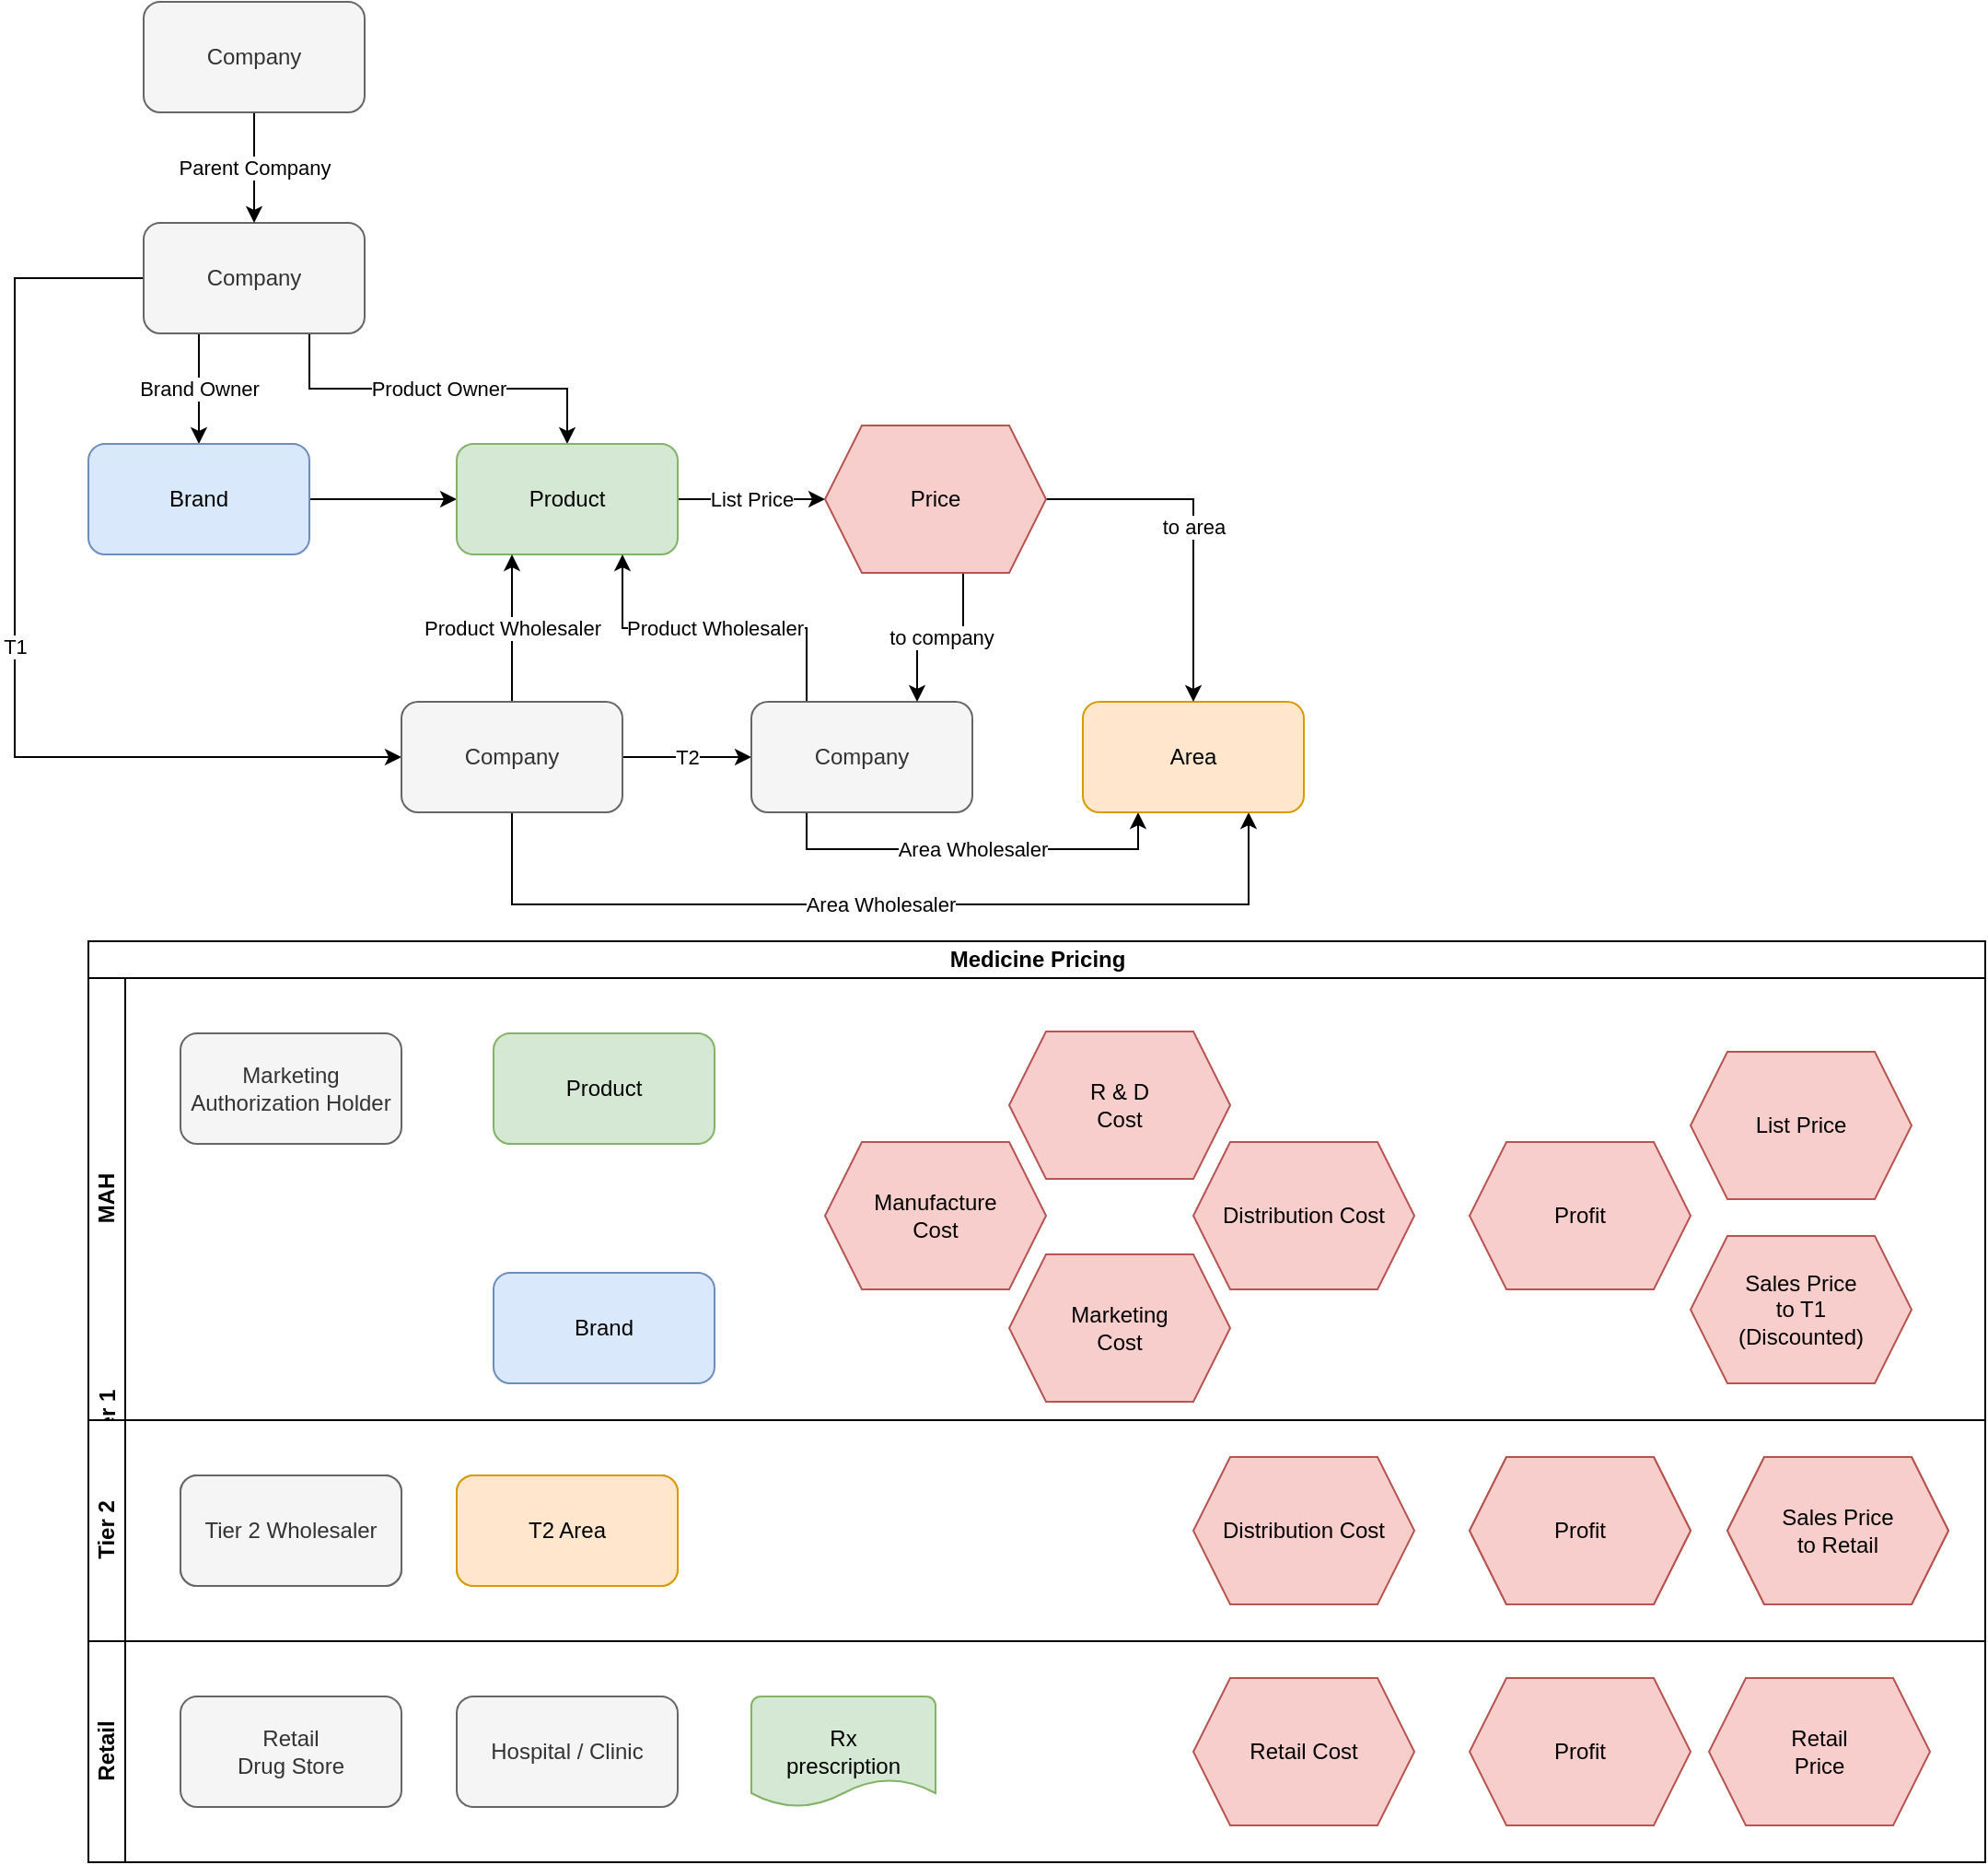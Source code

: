 <mxfile version="23.0.1" type="github">
  <diagram id="H5ckzEO8DUSfEvIOyFvg" name="Page-1">
    <mxGraphModel dx="794" dy="446" grid="1" gridSize="10" guides="1" tooltips="1" connect="1" arrows="1" fold="1" page="1" pageScale="1" pageWidth="1654" pageHeight="1169" math="0" shadow="0">
      <root>
        <mxCell id="0" />
        <mxCell id="1" parent="0" />
        <mxCell id="vjU_jRLMgszIU2lQWa2H-4" value="Brand Owner" style="edgeStyle=orthogonalEdgeStyle;rounded=0;orthogonalLoop=1;jettySize=auto;html=1;exitX=0.25;exitY=1;exitDx=0;exitDy=0;entryX=0.5;entryY=0;entryDx=0;entryDy=0;" parent="1" source="vjU_jRLMgszIU2lQWa2H-1" target="vjU_jRLMgszIU2lQWa2H-2" edge="1">
          <mxGeometry relative="1" as="geometry" />
        </mxCell>
        <mxCell id="vjU_jRLMgszIU2lQWa2H-5" value="Product Owner" style="edgeStyle=orthogonalEdgeStyle;rounded=0;orthogonalLoop=1;jettySize=auto;html=1;exitX=0.75;exitY=1;exitDx=0;exitDy=0;entryX=0.5;entryY=0;entryDx=0;entryDy=0;" parent="1" source="vjU_jRLMgszIU2lQWa2H-1" target="vjU_jRLMgszIU2lQWa2H-3" edge="1">
          <mxGeometry relative="1" as="geometry" />
        </mxCell>
        <mxCell id="vjU_jRLMgszIU2lQWa2H-11" value="T1" style="edgeStyle=orthogonalEdgeStyle;rounded=0;orthogonalLoop=1;jettySize=auto;html=1;entryX=0;entryY=0.5;entryDx=0;entryDy=0;exitX=0;exitY=0.5;exitDx=0;exitDy=0;" parent="1" source="vjU_jRLMgszIU2lQWa2H-1" target="vjU_jRLMgszIU2lQWa2H-8" edge="1">
          <mxGeometry relative="1" as="geometry">
            <Array as="points">
              <mxPoint x="90" y="230" />
              <mxPoint x="90" y="490" />
            </Array>
          </mxGeometry>
        </mxCell>
        <mxCell id="vjU_jRLMgszIU2lQWa2H-1" value="Company" style="rounded=1;whiteSpace=wrap;html=1;fillColor=#f5f5f5;fontColor=#333333;strokeColor=#666666;" parent="1" vertex="1">
          <mxGeometry x="160" y="200" width="120" height="60" as="geometry" />
        </mxCell>
        <mxCell id="vjU_jRLMgszIU2lQWa2H-15" style="edgeStyle=orthogonalEdgeStyle;rounded=0;orthogonalLoop=1;jettySize=auto;html=1;exitX=1;exitY=0.5;exitDx=0;exitDy=0;entryX=0;entryY=0.5;entryDx=0;entryDy=0;" parent="1" source="vjU_jRLMgszIU2lQWa2H-2" target="vjU_jRLMgszIU2lQWa2H-3" edge="1">
          <mxGeometry relative="1" as="geometry" />
        </mxCell>
        <mxCell id="vjU_jRLMgszIU2lQWa2H-2" value="Brand" style="rounded=1;whiteSpace=wrap;html=1;fillColor=#dae8fc;strokeColor=#6c8ebf;" parent="1" vertex="1">
          <mxGeometry x="130" y="320" width="120" height="60" as="geometry" />
        </mxCell>
        <mxCell id="vjU_jRLMgszIU2lQWa2H-23" value="List Price" style="edgeStyle=orthogonalEdgeStyle;rounded=0;orthogonalLoop=1;jettySize=auto;html=1;exitX=1;exitY=0.5;exitDx=0;exitDy=0;entryX=0;entryY=0.5;entryDx=0;entryDy=0;" parent="1" source="vjU_jRLMgszIU2lQWa2H-3" target="vjU_jRLMgszIU2lQWa2H-19" edge="1">
          <mxGeometry relative="1" as="geometry" />
        </mxCell>
        <mxCell id="vjU_jRLMgszIU2lQWa2H-3" value="Product" style="rounded=1;whiteSpace=wrap;html=1;fillColor=#d5e8d4;strokeColor=#82b366;" parent="1" vertex="1">
          <mxGeometry x="330" y="320" width="120" height="60" as="geometry" />
        </mxCell>
        <mxCell id="vjU_jRLMgszIU2lQWa2H-7" value="Parent Company" style="edgeStyle=orthogonalEdgeStyle;rounded=0;orthogonalLoop=1;jettySize=auto;html=1;entryX=0.5;entryY=0;entryDx=0;entryDy=0;" parent="1" source="vjU_jRLMgszIU2lQWa2H-6" target="vjU_jRLMgszIU2lQWa2H-1" edge="1">
          <mxGeometry relative="1" as="geometry" />
        </mxCell>
        <mxCell id="vjU_jRLMgszIU2lQWa2H-6" value="Company" style="rounded=1;whiteSpace=wrap;html=1;fillColor=#f5f5f5;fontColor=#333333;strokeColor=#666666;" parent="1" vertex="1">
          <mxGeometry x="160" y="80" width="120" height="60" as="geometry" />
        </mxCell>
        <mxCell id="vjU_jRLMgszIU2lQWa2H-10" value="Product Wholesaler" style="edgeStyle=orthogonalEdgeStyle;rounded=0;orthogonalLoop=1;jettySize=auto;html=1;entryX=0.25;entryY=1;entryDx=0;entryDy=0;" parent="1" source="vjU_jRLMgszIU2lQWa2H-8" target="vjU_jRLMgszIU2lQWa2H-3" edge="1">
          <mxGeometry relative="1" as="geometry" />
        </mxCell>
        <mxCell id="vjU_jRLMgszIU2lQWa2H-14" value="T2" style="edgeStyle=orthogonalEdgeStyle;rounded=0;orthogonalLoop=1;jettySize=auto;html=1;exitX=1;exitY=0.5;exitDx=0;exitDy=0;entryX=0;entryY=0.5;entryDx=0;entryDy=0;" parent="1" source="vjU_jRLMgszIU2lQWa2H-8" target="vjU_jRLMgszIU2lQWa2H-12" edge="1">
          <mxGeometry relative="1" as="geometry" />
        </mxCell>
        <mxCell id="vjU_jRLMgszIU2lQWa2H-17" value="Area Wholesaler" style="edgeStyle=orthogonalEdgeStyle;rounded=0;orthogonalLoop=1;jettySize=auto;html=1;exitX=0.5;exitY=1;exitDx=0;exitDy=0;entryX=0.75;entryY=1;entryDx=0;entryDy=0;" parent="1" source="vjU_jRLMgszIU2lQWa2H-8" target="vjU_jRLMgszIU2lQWa2H-16" edge="1">
          <mxGeometry relative="1" as="geometry">
            <Array as="points">
              <mxPoint x="360" y="570" />
              <mxPoint x="760" y="570" />
            </Array>
          </mxGeometry>
        </mxCell>
        <mxCell id="vjU_jRLMgszIU2lQWa2H-8" value="Company" style="rounded=1;whiteSpace=wrap;html=1;fillColor=#f5f5f5;fontColor=#333333;strokeColor=#666666;" parent="1" vertex="1">
          <mxGeometry x="300" y="460" width="120" height="60" as="geometry" />
        </mxCell>
        <mxCell id="vjU_jRLMgszIU2lQWa2H-13" value="Product Wholesaler" style="edgeStyle=orthogonalEdgeStyle;rounded=0;orthogonalLoop=1;jettySize=auto;html=1;exitX=0.25;exitY=0;exitDx=0;exitDy=0;entryX=0.75;entryY=1;entryDx=0;entryDy=0;" parent="1" source="vjU_jRLMgszIU2lQWa2H-12" target="vjU_jRLMgszIU2lQWa2H-3" edge="1">
          <mxGeometry relative="1" as="geometry" />
        </mxCell>
        <mxCell id="vjU_jRLMgszIU2lQWa2H-18" value="Area Wholesaler" style="edgeStyle=orthogonalEdgeStyle;rounded=0;orthogonalLoop=1;jettySize=auto;html=1;exitX=0.25;exitY=1;exitDx=0;exitDy=0;entryX=0.25;entryY=1;entryDx=0;entryDy=0;" parent="1" source="vjU_jRLMgszIU2lQWa2H-12" target="vjU_jRLMgszIU2lQWa2H-16" edge="1">
          <mxGeometry relative="1" as="geometry">
            <Array as="points">
              <mxPoint x="520" y="540" />
              <mxPoint x="700" y="540" />
            </Array>
          </mxGeometry>
        </mxCell>
        <mxCell id="vjU_jRLMgszIU2lQWa2H-12" value="Company" style="rounded=1;whiteSpace=wrap;html=1;fillColor=#f5f5f5;fontColor=#333333;strokeColor=#666666;" parent="1" vertex="1">
          <mxGeometry x="490" y="460" width="120" height="60" as="geometry" />
        </mxCell>
        <mxCell id="vjU_jRLMgszIU2lQWa2H-16" value="Area" style="rounded=1;whiteSpace=wrap;html=1;fillColor=#ffe6cc;strokeColor=#d79b00;" parent="1" vertex="1">
          <mxGeometry x="670" y="460" width="120" height="60" as="geometry" />
        </mxCell>
        <mxCell id="vjU_jRLMgszIU2lQWa2H-21" value="to company" style="edgeStyle=orthogonalEdgeStyle;rounded=0;orthogonalLoop=1;jettySize=auto;html=1;exitX=0.625;exitY=1;exitDx=0;exitDy=0;entryX=0.75;entryY=0;entryDx=0;entryDy=0;" parent="1" source="vjU_jRLMgszIU2lQWa2H-19" target="vjU_jRLMgszIU2lQWa2H-12" edge="1">
          <mxGeometry relative="1" as="geometry" />
        </mxCell>
        <mxCell id="vjU_jRLMgszIU2lQWa2H-22" value="to area" style="edgeStyle=orthogonalEdgeStyle;rounded=0;orthogonalLoop=1;jettySize=auto;html=1;exitX=1;exitY=0.5;exitDx=0;exitDy=0;entryX=0.5;entryY=0;entryDx=0;entryDy=0;" parent="1" source="vjU_jRLMgszIU2lQWa2H-19" target="vjU_jRLMgszIU2lQWa2H-16" edge="1">
          <mxGeometry relative="1" as="geometry" />
        </mxCell>
        <mxCell id="vjU_jRLMgszIU2lQWa2H-19" value="Price" style="shape=hexagon;perimeter=hexagonPerimeter2;whiteSpace=wrap;html=1;fixedSize=1;fillColor=#f8cecc;strokeColor=#b85450;" parent="1" vertex="1">
          <mxGeometry x="530" y="310" width="120" height="80" as="geometry" />
        </mxCell>
        <mxCell id="9CrzQcPDSSwWUf-sEPpU-1" value="Medicine Pricing" style="swimlane;childLayout=stackLayout;resizeParent=1;resizeParentMax=0;horizontal=1;startSize=20;horizontalStack=0;html=1;" vertex="1" parent="1">
          <mxGeometry x="130" y="590" width="1030" height="500" as="geometry" />
        </mxCell>
        <mxCell id="9CrzQcPDSSwWUf-sEPpU-2" value="MAH" style="swimlane;startSize=20;horizontal=0;html=1;" vertex="1" parent="9CrzQcPDSSwWUf-sEPpU-1">
          <mxGeometry y="20" width="1030" height="240" as="geometry" />
        </mxCell>
        <mxCell id="9CrzQcPDSSwWUf-sEPpU-5" value="Marketing Authorization Holder" style="rounded=1;whiteSpace=wrap;html=1;fillColor=#f5f5f5;fontColor=#333333;strokeColor=#666666;" vertex="1" parent="9CrzQcPDSSwWUf-sEPpU-2">
          <mxGeometry x="50" y="30" width="120" height="60" as="geometry" />
        </mxCell>
        <mxCell id="9CrzQcPDSSwWUf-sEPpU-6" value="Product" style="rounded=1;whiteSpace=wrap;html=1;fillColor=#d5e8d4;strokeColor=#82b366;" vertex="1" parent="9CrzQcPDSSwWUf-sEPpU-2">
          <mxGeometry x="220" y="30" width="120" height="60" as="geometry" />
        </mxCell>
        <mxCell id="9CrzQcPDSSwWUf-sEPpU-7" value="Brand" style="rounded=1;whiteSpace=wrap;html=1;fillColor=#dae8fc;strokeColor=#6c8ebf;" vertex="1" parent="9CrzQcPDSSwWUf-sEPpU-2">
          <mxGeometry x="220" y="160" width="120" height="60" as="geometry" />
        </mxCell>
        <mxCell id="9CrzQcPDSSwWUf-sEPpU-8" value="List Price" style="shape=hexagon;perimeter=hexagonPerimeter2;whiteSpace=wrap;html=1;fixedSize=1;fillColor=#f8cecc;strokeColor=#b85450;" vertex="1" parent="9CrzQcPDSSwWUf-sEPpU-2">
          <mxGeometry x="870" y="40" width="120" height="80" as="geometry" />
        </mxCell>
        <mxCell id="9CrzQcPDSSwWUf-sEPpU-21" value="Sales Price&lt;br style=&quot;border-color: var(--border-color);&quot;&gt;to T1&lt;br&gt;(Discounted)" style="shape=hexagon;perimeter=hexagonPerimeter2;whiteSpace=wrap;html=1;fixedSize=1;fillColor=#f8cecc;strokeColor=#b85450;" vertex="1" parent="9CrzQcPDSSwWUf-sEPpU-2">
          <mxGeometry x="870" y="140" width="120" height="80" as="geometry" />
        </mxCell>
        <mxCell id="9CrzQcPDSSwWUf-sEPpU-27" value="R &amp;amp; D&lt;br&gt;Cost" style="shape=hexagon;perimeter=hexagonPerimeter2;whiteSpace=wrap;html=1;fixedSize=1;fillColor=#f8cecc;strokeColor=#b85450;" vertex="1" parent="9CrzQcPDSSwWUf-sEPpU-2">
          <mxGeometry x="500" y="29" width="120" height="80" as="geometry" />
        </mxCell>
        <mxCell id="9CrzQcPDSSwWUf-sEPpU-28" value="Manufacture&lt;br&gt;Cost" style="shape=hexagon;perimeter=hexagonPerimeter2;whiteSpace=wrap;html=1;fixedSize=1;fillColor=#f8cecc;strokeColor=#b85450;" vertex="1" parent="9CrzQcPDSSwWUf-sEPpU-2">
          <mxGeometry x="400" y="89" width="120" height="80" as="geometry" />
        </mxCell>
        <mxCell id="9CrzQcPDSSwWUf-sEPpU-30" value="Distribution Cost" style="shape=hexagon;perimeter=hexagonPerimeter2;whiteSpace=wrap;html=1;fixedSize=1;fillColor=#f8cecc;strokeColor=#b85450;" vertex="1" parent="9CrzQcPDSSwWUf-sEPpU-2">
          <mxGeometry x="600" y="89" width="120" height="80" as="geometry" />
        </mxCell>
        <mxCell id="9CrzQcPDSSwWUf-sEPpU-31" value="Profit" style="shape=hexagon;perimeter=hexagonPerimeter2;whiteSpace=wrap;html=1;fixedSize=1;fillColor=#f8cecc;strokeColor=#b85450;" vertex="1" parent="9CrzQcPDSSwWUf-sEPpU-2">
          <mxGeometry x="750" y="89" width="120" height="80" as="geometry" />
        </mxCell>
        <mxCell id="9CrzQcPDSSwWUf-sEPpU-32" value="Marketing&lt;br&gt;Cost" style="shape=hexagon;perimeter=hexagonPerimeter2;whiteSpace=wrap;html=1;fixedSize=1;fillColor=#f8cecc;strokeColor=#b85450;" vertex="1" parent="9CrzQcPDSSwWUf-sEPpU-2">
          <mxGeometry x="500" y="150" width="120" height="80" as="geometry" />
        </mxCell>
        <mxCell id="9CrzQcPDSSwWUf-sEPpU-3" value="Tier 1" style="swimlane;startSize=20;horizontal=0;html=1;" vertex="1" parent="9CrzQcPDSSwWUf-sEPpU-1">
          <mxGeometry y="260" width="1030" as="geometry" />
        </mxCell>
        <mxCell id="9CrzQcPDSSwWUf-sEPpU-9" value="Tier 1 Wholesaler" style="rounded=1;whiteSpace=wrap;html=1;fillColor=#f5f5f5;fontColor=#333333;strokeColor=#666666;" vertex="1" parent="9CrzQcPDSSwWUf-sEPpU-3">
          <mxGeometry x="50" y="30" width="120" height="60" as="geometry" />
        </mxCell>
        <mxCell id="9CrzQcPDSSwWUf-sEPpU-10" value="T1 Area" style="rounded=1;whiteSpace=wrap;html=1;fillColor=#ffe6cc;strokeColor=#d79b00;" vertex="1" parent="9CrzQcPDSSwWUf-sEPpU-3">
          <mxGeometry x="200" y="30" width="120" height="60" as="geometry" />
        </mxCell>
        <mxCell id="9CrzQcPDSSwWUf-sEPpU-20" value="Sales Price&lt;br style=&quot;border-color: var(--border-color);&quot;&gt;to T2" style="shape=hexagon;perimeter=hexagonPerimeter2;whiteSpace=wrap;html=1;fixedSize=1;fillColor=#f8cecc;strokeColor=#b85450;" vertex="1" parent="9CrzQcPDSSwWUf-sEPpU-3">
          <mxGeometry x="890" y="20" width="120" height="80" as="geometry" />
        </mxCell>
        <mxCell id="9CrzQcPDSSwWUf-sEPpU-23" value="Profit" style="shape=hexagon;perimeter=hexagonPerimeter2;whiteSpace=wrap;html=1;fixedSize=1;fillColor=#f8cecc;strokeColor=#b85450;" vertex="1" parent="9CrzQcPDSSwWUf-sEPpU-3">
          <mxGeometry x="750" y="20" width="120" height="80" as="geometry" />
        </mxCell>
        <mxCell id="9CrzQcPDSSwWUf-sEPpU-4" value="Tier 2" style="swimlane;startSize=20;horizontal=0;html=1;" vertex="1" parent="9CrzQcPDSSwWUf-sEPpU-1">
          <mxGeometry y="260" width="1030" height="120" as="geometry" />
        </mxCell>
        <mxCell id="9CrzQcPDSSwWUf-sEPpU-12" value="Tier 2 Wholesaler" style="rounded=1;whiteSpace=wrap;html=1;fillColor=#f5f5f5;fontColor=#333333;strokeColor=#666666;" vertex="1" parent="9CrzQcPDSSwWUf-sEPpU-4">
          <mxGeometry x="50" y="30" width="120" height="60" as="geometry" />
        </mxCell>
        <mxCell id="9CrzQcPDSSwWUf-sEPpU-13" value="T2 Area" style="rounded=1;whiteSpace=wrap;html=1;fillColor=#ffe6cc;strokeColor=#d79b00;" vertex="1" parent="9CrzQcPDSSwWUf-sEPpU-4">
          <mxGeometry x="200" y="30" width="120" height="60" as="geometry" />
        </mxCell>
        <mxCell id="9CrzQcPDSSwWUf-sEPpU-25" value="Profit" style="shape=hexagon;perimeter=hexagonPerimeter2;whiteSpace=wrap;html=1;fixedSize=1;fillColor=#f8cecc;strokeColor=#b85450;" vertex="1" parent="9CrzQcPDSSwWUf-sEPpU-4">
          <mxGeometry x="750" y="20" width="120" height="80" as="geometry" />
        </mxCell>
        <mxCell id="9CrzQcPDSSwWUf-sEPpU-26" value="Sales Price&lt;br style=&quot;border-color: var(--border-color);&quot;&gt;to Retail" style="shape=hexagon;perimeter=hexagonPerimeter2;whiteSpace=wrap;html=1;fixedSize=1;fillColor=#f8cecc;strokeColor=#b85450;" vertex="1" parent="9CrzQcPDSSwWUf-sEPpU-4">
          <mxGeometry x="890" y="20" width="120" height="80" as="geometry" />
        </mxCell>
        <mxCell id="9CrzQcPDSSwWUf-sEPpU-22" value="Distribution Cost" style="shape=hexagon;perimeter=hexagonPerimeter2;whiteSpace=wrap;html=1;fixedSize=1;fillColor=#f8cecc;strokeColor=#b85450;" vertex="1" parent="9CrzQcPDSSwWUf-sEPpU-4">
          <mxGeometry x="600" y="20" width="120" height="80" as="geometry" />
        </mxCell>
        <mxCell id="9CrzQcPDSSwWUf-sEPpU-15" value="Retail" style="swimlane;startSize=20;horizontal=0;html=1;" vertex="1" parent="9CrzQcPDSSwWUf-sEPpU-1">
          <mxGeometry y="380" width="1030" height="120" as="geometry" />
        </mxCell>
        <mxCell id="9CrzQcPDSSwWUf-sEPpU-16" value="Retail&lt;br&gt;Drug Store" style="rounded=1;whiteSpace=wrap;html=1;fillColor=#f5f5f5;fontColor=#333333;strokeColor=#666666;" vertex="1" parent="9CrzQcPDSSwWUf-sEPpU-15">
          <mxGeometry x="50" y="30" width="120" height="60" as="geometry" />
        </mxCell>
        <mxCell id="9CrzQcPDSSwWUf-sEPpU-17" value="Hospital /&amp;nbsp;Clinic" style="rounded=1;whiteSpace=wrap;html=1;fillColor=#f5f5f5;fontColor=#333333;strokeColor=#666666;" vertex="1" parent="9CrzQcPDSSwWUf-sEPpU-15">
          <mxGeometry x="200" y="30" width="120" height="60" as="geometry" />
        </mxCell>
        <mxCell id="9CrzQcPDSSwWUf-sEPpU-18" value="Rx&lt;br&gt;prescription" style="strokeWidth=1;html=1;shape=mxgraph.flowchart.document2;whiteSpace=wrap;size=0.25;fillColor=#d5e8d4;strokeColor=#82b366;" vertex="1" parent="9CrzQcPDSSwWUf-sEPpU-15">
          <mxGeometry x="360" y="30" width="100" height="60" as="geometry" />
        </mxCell>
        <mxCell id="9CrzQcPDSSwWUf-sEPpU-19" value="Retail&lt;br&gt;Price" style="shape=hexagon;perimeter=hexagonPerimeter2;whiteSpace=wrap;html=1;fixedSize=1;fillColor=#f8cecc;strokeColor=#b85450;" vertex="1" parent="9CrzQcPDSSwWUf-sEPpU-15">
          <mxGeometry x="880" y="20" width="120" height="80" as="geometry" />
        </mxCell>
        <mxCell id="9CrzQcPDSSwWUf-sEPpU-33" value="Retail Cost" style="shape=hexagon;perimeter=hexagonPerimeter2;whiteSpace=wrap;html=1;fixedSize=1;fillColor=#f8cecc;strokeColor=#b85450;" vertex="1" parent="9CrzQcPDSSwWUf-sEPpU-15">
          <mxGeometry x="600" y="20" width="120" height="80" as="geometry" />
        </mxCell>
        <mxCell id="9CrzQcPDSSwWUf-sEPpU-34" value="Profit" style="shape=hexagon;perimeter=hexagonPerimeter2;whiteSpace=wrap;html=1;fixedSize=1;fillColor=#f8cecc;strokeColor=#b85450;" vertex="1" parent="9CrzQcPDSSwWUf-sEPpU-15">
          <mxGeometry x="750" y="20" width="120" height="80" as="geometry" />
        </mxCell>
      </root>
    </mxGraphModel>
  </diagram>
</mxfile>
